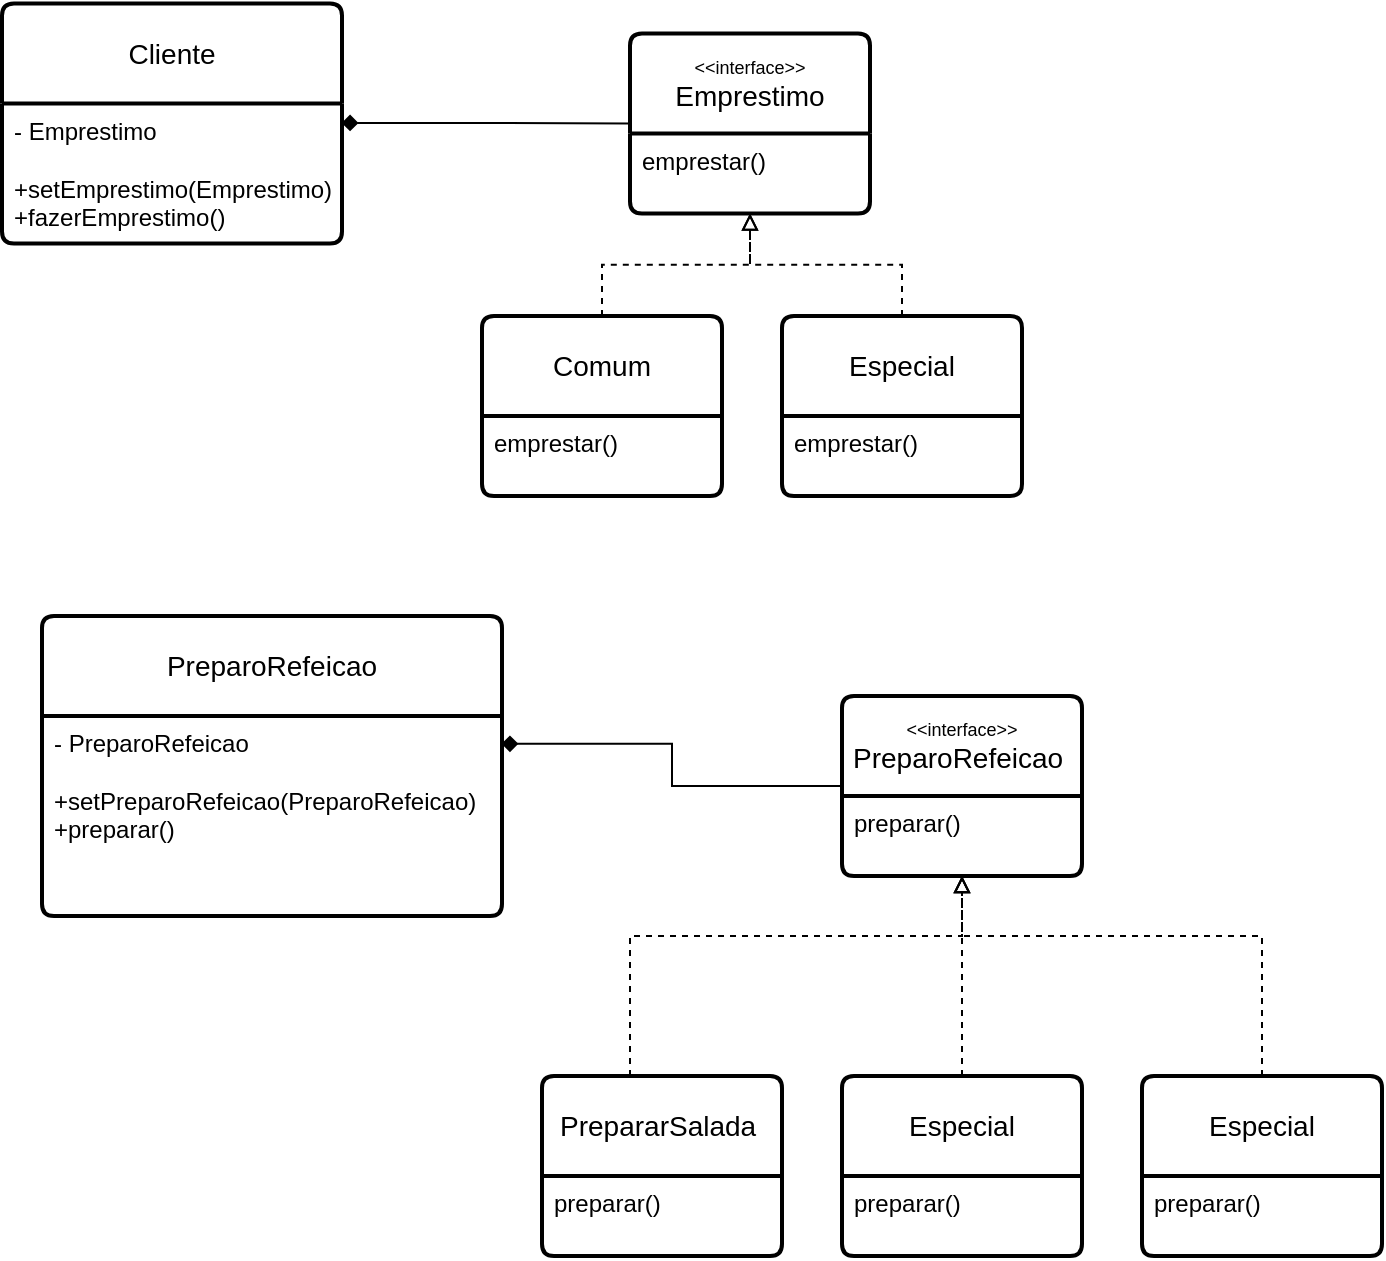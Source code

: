 <mxfile version="24.7.7">
  <diagram name="Página-1" id="Jf3CER2ipXrKKhGIKlLF">
    <mxGraphModel dx="959" dy="435" grid="1" gridSize="10" guides="1" tooltips="1" connect="1" arrows="1" fold="1" page="1" pageScale="1" pageWidth="827" pageHeight="1169" math="0" shadow="0">
      <root>
        <mxCell id="0" />
        <mxCell id="1" parent="0" />
        <mxCell id="Mg945TCM2IU05SXgIQlT-5" value="Cliente" style="swimlane;childLayout=stackLayout;horizontal=1;startSize=50;horizontalStack=0;rounded=1;fontSize=14;fontStyle=0;strokeWidth=2;resizeParent=0;resizeLast=1;shadow=0;dashed=0;align=center;arcSize=4;whiteSpace=wrap;html=1;" parent="1" vertex="1">
          <mxGeometry x="40" y="23.75" width="170" height="120" as="geometry" />
        </mxCell>
        <mxCell id="Mg945TCM2IU05SXgIQlT-6" value="- Emprestimo&lt;div&gt;&lt;br&gt;&lt;/div&gt;&lt;div&gt;&lt;div&gt;+setEmprestimo(Emprestimo)&lt;/div&gt;&lt;div&gt;+fazerEmprestimo()&lt;/div&gt;&lt;/div&gt;" style="align=left;strokeColor=none;fillColor=none;spacingLeft=4;fontSize=12;verticalAlign=top;resizable=0;rotatable=0;part=1;html=1;" parent="Mg945TCM2IU05SXgIQlT-5" vertex="1">
          <mxGeometry y="50" width="170" height="70" as="geometry" />
        </mxCell>
        <mxCell id="Mg945TCM2IU05SXgIQlT-8" value="&lt;div style=&quot;font-size: 9px;&quot;&gt;&amp;lt;&amp;lt;interface&amp;gt;&amp;gt;&lt;/div&gt;Emprestimo" style="swimlane;childLayout=stackLayout;horizontal=1;startSize=50;horizontalStack=0;rounded=1;fontSize=14;fontStyle=0;strokeWidth=2;resizeParent=0;resizeLast=1;shadow=0;dashed=0;align=center;arcSize=4;whiteSpace=wrap;html=1;" parent="1" vertex="1">
          <mxGeometry x="354" y="38.75" width="120" height="90" as="geometry" />
        </mxCell>
        <mxCell id="Mg945TCM2IU05SXgIQlT-9" value="emprestar()" style="align=left;strokeColor=none;fillColor=none;spacingLeft=4;fontSize=12;verticalAlign=top;resizable=0;rotatable=0;part=1;html=1;" parent="Mg945TCM2IU05SXgIQlT-8" vertex="1">
          <mxGeometry y="50" width="120" height="40" as="geometry" />
        </mxCell>
        <mxCell id="Mg945TCM2IU05SXgIQlT-30" style="edgeStyle=orthogonalEdgeStyle;rounded=0;orthogonalLoop=1;jettySize=auto;html=1;entryX=0.5;entryY=1;entryDx=0;entryDy=0;dashed=1;endArrow=block;endFill=0;" parent="1" source="Mg945TCM2IU05SXgIQlT-21" target="Mg945TCM2IU05SXgIQlT-9" edge="1">
          <mxGeometry relative="1" as="geometry" />
        </mxCell>
        <mxCell id="Mg945TCM2IU05SXgIQlT-21" value="Comum" style="swimlane;childLayout=stackLayout;horizontal=1;startSize=50;horizontalStack=0;rounded=1;fontSize=14;fontStyle=0;strokeWidth=2;resizeParent=0;resizeLast=1;shadow=0;dashed=0;align=center;arcSize=4;whiteSpace=wrap;html=1;" parent="1" vertex="1">
          <mxGeometry x="280" y="180" width="120" height="90" as="geometry" />
        </mxCell>
        <mxCell id="Mg945TCM2IU05SXgIQlT-22" value="emprestar()" style="align=left;strokeColor=none;fillColor=none;spacingLeft=4;fontSize=12;verticalAlign=top;resizable=0;rotatable=0;part=1;html=1;" parent="Mg945TCM2IU05SXgIQlT-21" vertex="1">
          <mxGeometry y="50" width="120" height="40" as="geometry" />
        </mxCell>
        <mxCell id="Mg945TCM2IU05SXgIQlT-31" style="edgeStyle=orthogonalEdgeStyle;rounded=0;orthogonalLoop=1;jettySize=auto;html=1;entryX=0.5;entryY=1;entryDx=0;entryDy=0;dashed=1;endArrow=block;endFill=0;" parent="1" source="Mg945TCM2IU05SXgIQlT-25" target="Mg945TCM2IU05SXgIQlT-9" edge="1">
          <mxGeometry relative="1" as="geometry" />
        </mxCell>
        <mxCell id="Mg945TCM2IU05SXgIQlT-25" value="Especial" style="swimlane;childLayout=stackLayout;horizontal=1;startSize=50;horizontalStack=0;rounded=1;fontSize=14;fontStyle=0;strokeWidth=2;resizeParent=0;resizeLast=1;shadow=0;dashed=0;align=center;arcSize=4;whiteSpace=wrap;html=1;" parent="1" vertex="1">
          <mxGeometry x="430" y="180" width="120" height="90" as="geometry" />
        </mxCell>
        <mxCell id="Mg945TCM2IU05SXgIQlT-26" value="emprestar()" style="align=left;strokeColor=none;fillColor=none;spacingLeft=4;fontSize=12;verticalAlign=top;resizable=0;rotatable=0;part=1;html=1;" parent="Mg945TCM2IU05SXgIQlT-25" vertex="1">
          <mxGeometry y="50" width="120" height="40" as="geometry" />
        </mxCell>
        <mxCell id="Mg945TCM2IU05SXgIQlT-38" style="edgeStyle=orthogonalEdgeStyle;rounded=0;orthogonalLoop=1;jettySize=auto;html=1;entryX=0;entryY=0.5;entryDx=0;entryDy=0;exitX=0.999;exitY=0.139;exitDx=0;exitDy=0;exitPerimeter=0;startArrow=diamond;startFill=1;endArrow=none;endFill=0;strokeWidth=1;" parent="1" source="Mg945TCM2IU05SXgIQlT-6" target="Mg945TCM2IU05SXgIQlT-8" edge="1">
          <mxGeometry relative="1" as="geometry" />
        </mxCell>
        <mxCell id="3lf1fznHIF5qSSVO-VLG-1" value="PreparoRefeicao" style="swimlane;childLayout=stackLayout;horizontal=1;startSize=50;horizontalStack=0;rounded=1;fontSize=14;fontStyle=0;strokeWidth=2;resizeParent=0;resizeLast=1;shadow=0;dashed=0;align=center;arcSize=4;whiteSpace=wrap;html=1;" vertex="1" parent="1">
          <mxGeometry x="60" y="330" width="230" height="150" as="geometry" />
        </mxCell>
        <mxCell id="3lf1fznHIF5qSSVO-VLG-2" value="- PreparoRefeicao&lt;div&gt;&lt;br&gt;&lt;/div&gt;&lt;div&gt;&lt;div&gt;+setPreparoRefeicao(PreparoRefeicao)&lt;/div&gt;&lt;div&gt;+preparar()&lt;/div&gt;&lt;/div&gt;" style="align=left;strokeColor=none;fillColor=none;spacingLeft=4;fontSize=12;verticalAlign=top;resizable=0;rotatable=0;part=1;html=1;" vertex="1" parent="3lf1fznHIF5qSSVO-VLG-1">
          <mxGeometry y="50" width="230" height="100" as="geometry" />
        </mxCell>
        <mxCell id="3lf1fznHIF5qSSVO-VLG-3" value="&lt;div style=&quot;font-size: 9px;&quot;&gt;&amp;lt;&amp;lt;interface&amp;gt;&amp;gt;&lt;/div&gt;PreparoRefeicao&amp;nbsp;" style="swimlane;childLayout=stackLayout;horizontal=1;startSize=50;horizontalStack=0;rounded=1;fontSize=14;fontStyle=0;strokeWidth=2;resizeParent=0;resizeLast=1;shadow=0;dashed=0;align=center;arcSize=4;whiteSpace=wrap;html=1;" vertex="1" parent="1">
          <mxGeometry x="460" y="370" width="120" height="90" as="geometry" />
        </mxCell>
        <mxCell id="3lf1fznHIF5qSSVO-VLG-4" value="preparar()" style="align=left;strokeColor=none;fillColor=none;spacingLeft=4;fontSize=12;verticalAlign=top;resizable=0;rotatable=0;part=1;html=1;" vertex="1" parent="3lf1fznHIF5qSSVO-VLG-3">
          <mxGeometry y="50" width="120" height="40" as="geometry" />
        </mxCell>
        <mxCell id="3lf1fznHIF5qSSVO-VLG-5" style="edgeStyle=orthogonalEdgeStyle;rounded=0;orthogonalLoop=1;jettySize=auto;html=1;entryX=0.5;entryY=1;entryDx=0;entryDy=0;dashed=1;endArrow=block;endFill=0;" edge="1" parent="1" source="3lf1fznHIF5qSSVO-VLG-6" target="3lf1fznHIF5qSSVO-VLG-4">
          <mxGeometry relative="1" as="geometry">
            <Array as="points">
              <mxPoint x="354" y="490" />
              <mxPoint x="520" y="490" />
            </Array>
          </mxGeometry>
        </mxCell>
        <mxCell id="3lf1fznHIF5qSSVO-VLG-6" value="PrepararSalada&amp;nbsp;" style="swimlane;childLayout=stackLayout;horizontal=1;startSize=50;horizontalStack=0;rounded=1;fontSize=14;fontStyle=0;strokeWidth=2;resizeParent=0;resizeLast=1;shadow=0;dashed=0;align=center;arcSize=4;whiteSpace=wrap;html=1;" vertex="1" parent="1">
          <mxGeometry x="310" y="560" width="120" height="90" as="geometry" />
        </mxCell>
        <mxCell id="3lf1fznHIF5qSSVO-VLG-7" value="preparar()" style="align=left;strokeColor=none;fillColor=none;spacingLeft=4;fontSize=12;verticalAlign=top;resizable=0;rotatable=0;part=1;html=1;" vertex="1" parent="3lf1fznHIF5qSSVO-VLG-6">
          <mxGeometry y="50" width="120" height="40" as="geometry" />
        </mxCell>
        <mxCell id="3lf1fznHIF5qSSVO-VLG-8" style="edgeStyle=orthogonalEdgeStyle;rounded=0;orthogonalLoop=1;jettySize=auto;html=1;entryX=0.5;entryY=1;entryDx=0;entryDy=0;dashed=1;endArrow=block;endFill=0;" edge="1" parent="1" source="3lf1fznHIF5qSSVO-VLG-9" target="3lf1fznHIF5qSSVO-VLG-4">
          <mxGeometry relative="1" as="geometry" />
        </mxCell>
        <mxCell id="3lf1fznHIF5qSSVO-VLG-9" value="Especial" style="swimlane;childLayout=stackLayout;horizontal=1;startSize=50;horizontalStack=0;rounded=1;fontSize=14;fontStyle=0;strokeWidth=2;resizeParent=0;resizeLast=1;shadow=0;dashed=0;align=center;arcSize=4;whiteSpace=wrap;html=1;" vertex="1" parent="1">
          <mxGeometry x="460" y="560" width="120" height="90" as="geometry" />
        </mxCell>
        <mxCell id="3lf1fznHIF5qSSVO-VLG-10" value="preparar()" style="align=left;strokeColor=none;fillColor=none;spacingLeft=4;fontSize=12;verticalAlign=top;resizable=0;rotatable=0;part=1;html=1;" vertex="1" parent="3lf1fznHIF5qSSVO-VLG-9">
          <mxGeometry y="50" width="120" height="40" as="geometry" />
        </mxCell>
        <mxCell id="3lf1fznHIF5qSSVO-VLG-11" style="edgeStyle=orthogonalEdgeStyle;rounded=0;orthogonalLoop=1;jettySize=auto;html=1;entryX=0;entryY=0.5;entryDx=0;entryDy=0;exitX=0.999;exitY=0.139;exitDx=0;exitDy=0;exitPerimeter=0;startArrow=diamond;startFill=1;endArrow=none;endFill=0;strokeWidth=1;" edge="1" parent="1" source="3lf1fznHIF5qSSVO-VLG-2" target="3lf1fznHIF5qSSVO-VLG-3">
          <mxGeometry relative="1" as="geometry" />
        </mxCell>
        <mxCell id="3lf1fznHIF5qSSVO-VLG-14" style="edgeStyle=orthogonalEdgeStyle;rounded=0;orthogonalLoop=1;jettySize=auto;html=1;dashed=1;endArrow=block;endFill=0;exitX=0.5;exitY=0;exitDx=0;exitDy=0;entryX=0.5;entryY=1;entryDx=0;entryDy=0;" edge="1" parent="1" source="3lf1fznHIF5qSSVO-VLG-12" target="3lf1fznHIF5qSSVO-VLG-4">
          <mxGeometry relative="1" as="geometry">
            <mxPoint x="520" y="465" as="targetPoint" />
            <mxPoint x="670" y="521.25" as="sourcePoint" />
            <Array as="points">
              <mxPoint x="670" y="490" />
              <mxPoint x="520" y="490" />
            </Array>
          </mxGeometry>
        </mxCell>
        <mxCell id="3lf1fznHIF5qSSVO-VLG-12" value="Especial" style="swimlane;childLayout=stackLayout;horizontal=1;startSize=50;horizontalStack=0;rounded=1;fontSize=14;fontStyle=0;strokeWidth=2;resizeParent=0;resizeLast=1;shadow=0;dashed=0;align=center;arcSize=4;whiteSpace=wrap;html=1;" vertex="1" parent="1">
          <mxGeometry x="610" y="560" width="120" height="90" as="geometry" />
        </mxCell>
        <mxCell id="3lf1fznHIF5qSSVO-VLG-13" value="preparar()" style="align=left;strokeColor=none;fillColor=none;spacingLeft=4;fontSize=12;verticalAlign=top;resizable=0;rotatable=0;part=1;html=1;" vertex="1" parent="3lf1fznHIF5qSSVO-VLG-12">
          <mxGeometry y="50" width="120" height="40" as="geometry" />
        </mxCell>
      </root>
    </mxGraphModel>
  </diagram>
</mxfile>
